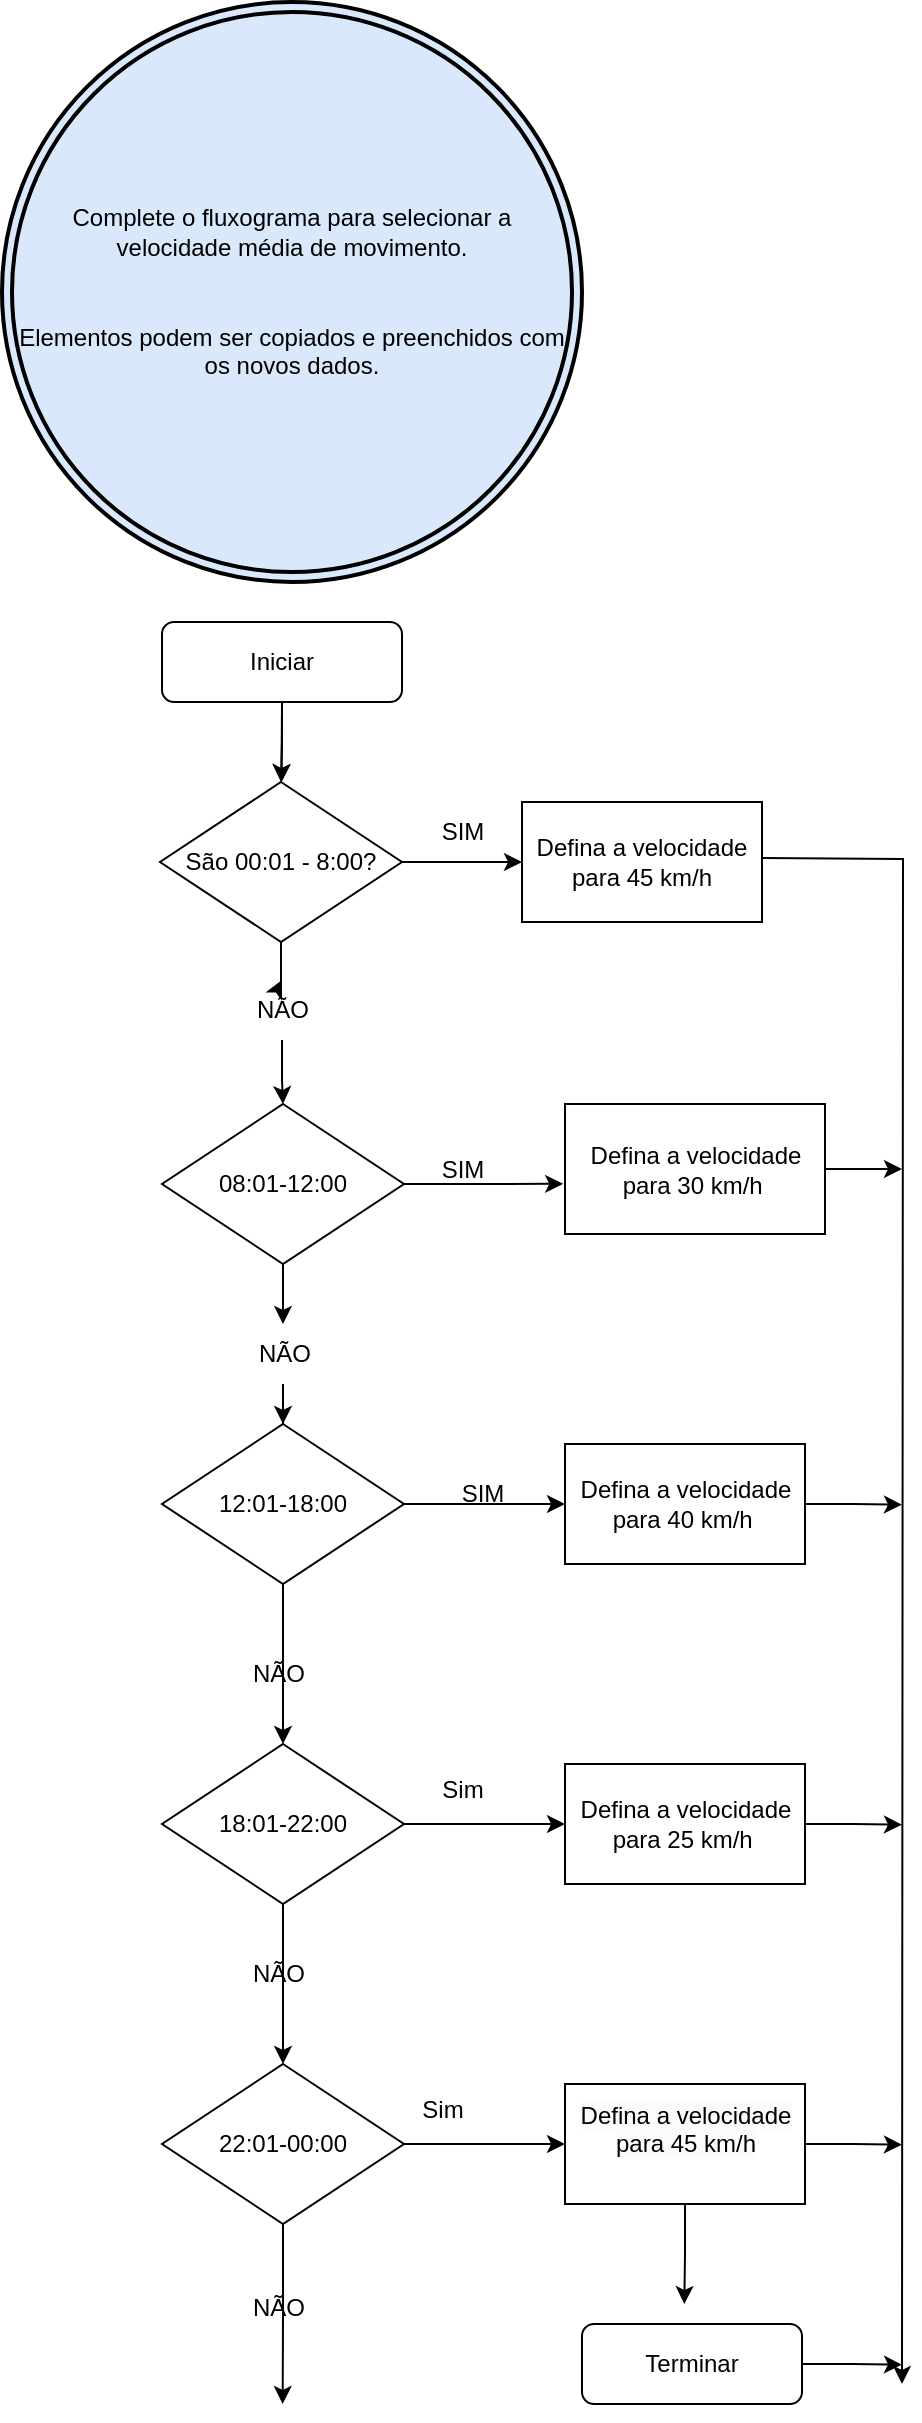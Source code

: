 <mxfile version="23.1.5" type="google">
  <diagram id="rRmtudpdEV8kB-wlNoaQ" name="Page-1">
    <mxGraphModel dx="1503" dy="658" grid="1" gridSize="10" guides="1" tooltips="1" connect="1" arrows="1" fold="1" page="1" pageScale="1" pageWidth="827" pageHeight="1169" math="0" shadow="0">
      <root>
        <mxCell id="0" />
        <mxCell id="1" parent="0" />
        <mxCell id="OLgAGGB-klX2j8NWGAoB-3" value="" style="edgeStyle=orthogonalEdgeStyle;rounded=0;orthogonalLoop=1;jettySize=auto;html=1;" parent="1" source="tulF2AGn9xkQMnw531Gr-1" target="OLgAGGB-klX2j8NWGAoB-1" edge="1">
          <mxGeometry relative="1" as="geometry" />
        </mxCell>
        <mxCell id="tulF2AGn9xkQMnw531Gr-1" value="&lt;span style=&quot;&quot; lang=&quot;EN-US&quot;&gt;&lt;font style=&quot;font-size: 12px;&quot;&gt;Iniciar&lt;/font&gt;&lt;/span&gt;" style="rounded=1;whiteSpace=wrap;html=1;" parent="1" vertex="1">
          <mxGeometry x="380" y="359" width="120" height="40" as="geometry" />
        </mxCell>
        <mxCell id="G5POx0429s6_4OjcIg4M-41" style="edgeStyle=orthogonalEdgeStyle;rounded=0;orthogonalLoop=1;jettySize=auto;html=1;exitX=1;exitY=0.5;exitDx=0;exitDy=0;" edge="1" parent="1" source="tulF2AGn9xkQMnw531Gr-2">
          <mxGeometry relative="1" as="geometry">
            <mxPoint x="750" y="1230.333" as="targetPoint" />
          </mxGeometry>
        </mxCell>
        <mxCell id="tulF2AGn9xkQMnw531Gr-2" value="&lt;span style=&quot;&quot; lang=&quot;EN-US&quot;&gt;&lt;font style=&quot;font-size: 12px;&quot;&gt;Terminar&lt;/font&gt;&lt;/span&gt;" style="rounded=1;whiteSpace=wrap;html=1;" parent="1" vertex="1">
          <mxGeometry x="590" y="1210" width="110" height="40" as="geometry" />
        </mxCell>
        <mxCell id="G5POx0429s6_4OjcIg4M-30" style="edgeStyle=orthogonalEdgeStyle;rounded=0;orthogonalLoop=1;jettySize=auto;html=1;exitX=1;exitY=0.5;exitDx=0;exitDy=0;" edge="1" parent="1" source="tulF2AGn9xkQMnw531Gr-12">
          <mxGeometry relative="1" as="geometry">
            <mxPoint x="750" y="632.833" as="targetPoint" />
          </mxGeometry>
        </mxCell>
        <mxCell id="tulF2AGn9xkQMnw531Gr-12" value="Defina a velocidade para 30 km/h&amp;nbsp;" style="rounded=0;whiteSpace=wrap;html=1;" parent="1" vertex="1">
          <mxGeometry x="581.5" y="600" width="130" height="65" as="geometry" />
        </mxCell>
        <mxCell id="tGcxBd1fGb3jL6-7lItP-3" value="Complete o fluxograma para selecionar a velocidade média de movimento.&lt;br&gt;&lt;p style=&quot;font-style: normal ; font-weight: normal ; letter-spacing: normal ; text-align: center ; text-indent: 0px ; text-transform: none ; word-spacing: 0px ; text-decoration: none ; margin: 0px ; font-stretch: normal ; line-height: normal ; font-size: 13px&quot;&gt;&lt;span style=&quot;background-color: initial;&quot;&gt;&amp;nbsp;&lt;/span&gt;&lt;br&gt;&lt;/p&gt;&lt;font style=&quot;&quot;&gt;&lt;span style=&quot;font-size: 13px; font-style: normal; font-weight: normal; letter-spacing: normal; text-align: center; text-indent: 0px; text-transform: none; word-spacing: 0px; text-decoration: none; display: inline; float: none;&quot;&gt;&amp;nbsp;&lt;/span&gt;&lt;br style=&quot;font-style: normal ; font-weight: normal ; letter-spacing: normal ; text-align: center ; text-indent: 0px ; text-transform: none ; word-spacing: 0px ; text-decoration: none&quot;&gt;&lt;span style=&quot;text-align: center; text-indent: 0px; display: inline; float: none;&quot;&gt;&lt;span style=&quot;&quot; class=&quot;Apple-converted-space&quot;&gt;&lt;font style=&quot;&quot;&gt;Elementos podem ser copiados e preenchidos com os novos dados.&lt;br&gt;&lt;/font&gt;&lt;/span&gt;&lt;/span&gt;&lt;/font&gt;" style="ellipse;shape=doubleEllipse;whiteSpace=wrap;html=1;strokeWidth=2;fillColor=#dae8fc;" parent="1" vertex="1">
          <mxGeometry x="300" y="49" width="290" height="290" as="geometry" />
        </mxCell>
        <mxCell id="OLgAGGB-klX2j8NWGAoB-5" value="" style="edgeStyle=orthogonalEdgeStyle;rounded=0;orthogonalLoop=1;jettySize=auto;html=1;" parent="1" source="G5POx0429s6_4OjcIg4M-3" target="OLgAGGB-klX2j8NWGAoB-4" edge="1">
          <mxGeometry relative="1" as="geometry" />
        </mxCell>
        <mxCell id="OLgAGGB-klX2j8NWGAoB-7" value="" style="edgeStyle=orthogonalEdgeStyle;rounded=0;orthogonalLoop=1;jettySize=auto;html=1;" parent="1" source="OLgAGGB-klX2j8NWGAoB-1" target="OLgAGGB-klX2j8NWGAoB-6" edge="1">
          <mxGeometry relative="1" as="geometry" />
        </mxCell>
        <mxCell id="OLgAGGB-klX2j8NWGAoB-1" value="&lt;span style=&quot;&quot; lang=&quot;EN-US&quot;&gt;&lt;font style=&quot;font-size: 12px;&quot;&gt;São 00:01 - 8:00?&lt;/font&gt;&lt;/span&gt;" style="rhombus;whiteSpace=wrap;html=1;" parent="1" vertex="1">
          <mxGeometry x="379" y="439" width="121" height="80" as="geometry" />
        </mxCell>
        <mxCell id="OLgAGGB-klX2j8NWGAoB-2" value="" style="endArrow=classic;html=1;rounded=0;" parent="1" target="OLgAGGB-klX2j8NWGAoB-1" edge="1">
          <mxGeometry width="50" height="50" relative="1" as="geometry">
            <mxPoint x="440" y="399" as="sourcePoint" />
            <mxPoint x="440" y="439" as="targetPoint" />
          </mxGeometry>
        </mxCell>
        <mxCell id="G5POx0429s6_4OjcIg4M-7" value="" style="edgeStyle=orthogonalEdgeStyle;rounded=0;orthogonalLoop=1;jettySize=auto;html=1;" edge="1" parent="1" source="G5POx0429s6_4OjcIg4M-9" target="G5POx0429s6_4OjcIg4M-6">
          <mxGeometry relative="1" as="geometry" />
        </mxCell>
        <mxCell id="OLgAGGB-klX2j8NWGAoB-4" value="08:01-12:00" style="rhombus;whiteSpace=wrap;html=1;" parent="1" vertex="1">
          <mxGeometry x="380" y="600" width="121" height="80" as="geometry" />
        </mxCell>
        <mxCell id="G5POx0429s6_4OjcIg4M-28" style="edgeStyle=orthogonalEdgeStyle;rounded=0;orthogonalLoop=1;jettySize=auto;html=1;exitX=1;exitY=0.5;exitDx=0;exitDy=0;" edge="1" parent="1">
          <mxGeometry relative="1" as="geometry">
            <mxPoint x="750" y="1240" as="targetPoint" />
            <mxPoint x="680" y="477" as="sourcePoint" />
          </mxGeometry>
        </mxCell>
        <mxCell id="OLgAGGB-klX2j8NWGAoB-6" value="Defina a velocidade para 45 km/h" style="whiteSpace=wrap;html=1;" parent="1" vertex="1">
          <mxGeometry x="560" y="449" width="120" height="60" as="geometry" />
        </mxCell>
        <mxCell id="G5POx0429s6_4OjcIg4M-4" value="SIM" style="text;html=1;align=center;verticalAlign=middle;resizable=0;points=[];autosize=1;strokeColor=none;fillColor=none;" vertex="1" parent="1">
          <mxGeometry x="510" y="449" width="40" height="30" as="geometry" />
        </mxCell>
        <mxCell id="G5POx0429s6_4OjcIg4M-5" style="edgeStyle=orthogonalEdgeStyle;rounded=0;orthogonalLoop=1;jettySize=auto;html=1;exitX=1;exitY=0.5;exitDx=0;exitDy=0;entryX=-0.007;entryY=0.614;entryDx=0;entryDy=0;entryPerimeter=0;" edge="1" parent="1" source="OLgAGGB-klX2j8NWGAoB-4" target="tulF2AGn9xkQMnw531Gr-12">
          <mxGeometry relative="1" as="geometry" />
        </mxCell>
        <mxCell id="G5POx0429s6_4OjcIg4M-11" value="" style="edgeStyle=orthogonalEdgeStyle;rounded=0;orthogonalLoop=1;jettySize=auto;html=1;" edge="1" parent="1" source="G5POx0429s6_4OjcIg4M-6" target="G5POx0429s6_4OjcIg4M-10">
          <mxGeometry relative="1" as="geometry" />
        </mxCell>
        <mxCell id="G5POx0429s6_4OjcIg4M-13" value="" style="edgeStyle=orthogonalEdgeStyle;rounded=0;orthogonalLoop=1;jettySize=auto;html=1;" edge="1" parent="1" source="G5POx0429s6_4OjcIg4M-6" target="G5POx0429s6_4OjcIg4M-12">
          <mxGeometry relative="1" as="geometry" />
        </mxCell>
        <mxCell id="G5POx0429s6_4OjcIg4M-6" value="12:01-18:00" style="rhombus;whiteSpace=wrap;html=1;" vertex="1" parent="1">
          <mxGeometry x="380" y="760" width="121" height="80" as="geometry" />
        </mxCell>
        <mxCell id="G5POx0429s6_4OjcIg4M-8" value="SIM" style="text;html=1;align=center;verticalAlign=middle;resizable=0;points=[];autosize=1;strokeColor=none;fillColor=none;" vertex="1" parent="1">
          <mxGeometry x="510" y="618" width="40" height="30" as="geometry" />
        </mxCell>
        <mxCell id="G5POx0429s6_4OjcIg4M-31" style="edgeStyle=orthogonalEdgeStyle;rounded=0;orthogonalLoop=1;jettySize=auto;html=1;exitX=1;exitY=0.5;exitDx=0;exitDy=0;" edge="1" parent="1" source="G5POx0429s6_4OjcIg4M-10">
          <mxGeometry relative="1" as="geometry">
            <mxPoint x="750" y="800.333" as="targetPoint" />
          </mxGeometry>
        </mxCell>
        <mxCell id="G5POx0429s6_4OjcIg4M-10" value="Defina a velocidade para 40 km/h&amp;nbsp;" style="whiteSpace=wrap;html=1;" vertex="1" parent="1">
          <mxGeometry x="581.5" y="770" width="120" height="60" as="geometry" />
        </mxCell>
        <mxCell id="G5POx0429s6_4OjcIg4M-17" value="" style="edgeStyle=orthogonalEdgeStyle;rounded=0;orthogonalLoop=1;jettySize=auto;html=1;" edge="1" parent="1" source="G5POx0429s6_4OjcIg4M-12" target="G5POx0429s6_4OjcIg4M-16">
          <mxGeometry relative="1" as="geometry" />
        </mxCell>
        <mxCell id="G5POx0429s6_4OjcIg4M-20" value="" style="edgeStyle=orthogonalEdgeStyle;rounded=0;orthogonalLoop=1;jettySize=auto;html=1;" edge="1" parent="1" source="G5POx0429s6_4OjcIg4M-12" target="G5POx0429s6_4OjcIg4M-19">
          <mxGeometry relative="1" as="geometry" />
        </mxCell>
        <mxCell id="G5POx0429s6_4OjcIg4M-12" value="18:01-22:00" style="rhombus;whiteSpace=wrap;html=1;" vertex="1" parent="1">
          <mxGeometry x="380" y="920" width="121" height="80" as="geometry" />
        </mxCell>
        <mxCell id="G5POx0429s6_4OjcIg4M-14" value="SIM" style="text;html=1;align=center;verticalAlign=middle;resizable=0;points=[];autosize=1;strokeColor=none;fillColor=none;" vertex="1" parent="1">
          <mxGeometry x="520" y="780" width="40" height="30" as="geometry" />
        </mxCell>
        <mxCell id="G5POx0429s6_4OjcIg4M-15" value="NÃO" style="text;html=1;align=center;verticalAlign=middle;resizable=0;points=[];autosize=1;strokeColor=none;fillColor=none;" vertex="1" parent="1">
          <mxGeometry x="413" y="870" width="50" height="30" as="geometry" />
        </mxCell>
        <mxCell id="G5POx0429s6_4OjcIg4M-32" style="edgeStyle=orthogonalEdgeStyle;rounded=0;orthogonalLoop=1;jettySize=auto;html=1;exitX=1;exitY=0.5;exitDx=0;exitDy=0;" edge="1" parent="1" source="G5POx0429s6_4OjcIg4M-16">
          <mxGeometry relative="1" as="geometry">
            <mxPoint x="750" y="960.333" as="targetPoint" />
          </mxGeometry>
        </mxCell>
        <mxCell id="G5POx0429s6_4OjcIg4M-16" value="Defina a velocidade para 25 km/h&amp;nbsp;" style="whiteSpace=wrap;html=1;" vertex="1" parent="1">
          <mxGeometry x="581.5" y="930" width="120" height="60" as="geometry" />
        </mxCell>
        <mxCell id="G5POx0429s6_4OjcIg4M-18" value="Sim" style="text;html=1;align=center;verticalAlign=middle;resizable=0;points=[];autosize=1;strokeColor=none;fillColor=none;" vertex="1" parent="1">
          <mxGeometry x="510" y="928" width="40" height="30" as="geometry" />
        </mxCell>
        <mxCell id="G5POx0429s6_4OjcIg4M-23" value="" style="edgeStyle=orthogonalEdgeStyle;rounded=0;orthogonalLoop=1;jettySize=auto;html=1;" edge="1" parent="1" source="G5POx0429s6_4OjcIg4M-19" target="G5POx0429s6_4OjcIg4M-22">
          <mxGeometry relative="1" as="geometry" />
        </mxCell>
        <mxCell id="G5POx0429s6_4OjcIg4M-44" style="edgeStyle=orthogonalEdgeStyle;rounded=0;orthogonalLoop=1;jettySize=auto;html=1;exitX=0.5;exitY=1;exitDx=0;exitDy=0;" edge="1" parent="1" source="G5POx0429s6_4OjcIg4M-19">
          <mxGeometry relative="1" as="geometry">
            <mxPoint x="440.333" y="1250" as="targetPoint" />
          </mxGeometry>
        </mxCell>
        <mxCell id="G5POx0429s6_4OjcIg4M-19" value="22:01-00:00" style="rhombus;whiteSpace=wrap;html=1;" vertex="1" parent="1">
          <mxGeometry x="380" y="1080" width="121" height="80" as="geometry" />
        </mxCell>
        <mxCell id="G5POx0429s6_4OjcIg4M-21" value="NÃO" style="text;html=1;align=center;verticalAlign=middle;resizable=0;points=[];autosize=1;strokeColor=none;fillColor=none;" vertex="1" parent="1">
          <mxGeometry x="413" y="1020" width="50" height="30" as="geometry" />
        </mxCell>
        <mxCell id="G5POx0429s6_4OjcIg4M-43" style="edgeStyle=orthogonalEdgeStyle;rounded=0;orthogonalLoop=1;jettySize=auto;html=1;exitX=0.5;exitY=1;exitDx=0;exitDy=0;" edge="1" parent="1" source="G5POx0429s6_4OjcIg4M-22">
          <mxGeometry relative="1" as="geometry">
            <mxPoint x="641.167" y="1200" as="targetPoint" />
          </mxGeometry>
        </mxCell>
        <mxCell id="G5POx0429s6_4OjcIg4M-45" style="edgeStyle=orthogonalEdgeStyle;rounded=0;orthogonalLoop=1;jettySize=auto;html=1;exitX=1;exitY=0.5;exitDx=0;exitDy=0;" edge="1" parent="1" source="G5POx0429s6_4OjcIg4M-22">
          <mxGeometry relative="1" as="geometry">
            <mxPoint x="750" y="1120.333" as="targetPoint" />
          </mxGeometry>
        </mxCell>
        <mxCell id="G5POx0429s6_4OjcIg4M-22" value="&#xa;&lt;span style=&quot;color: rgb(0, 0, 0); font-family: Helvetica; font-size: 12px; font-style: normal; font-variant-ligatures: normal; font-variant-caps: normal; font-weight: 400; letter-spacing: normal; orphans: 2; text-align: center; text-indent: 0px; text-transform: none; widows: 2; word-spacing: 0px; -webkit-text-stroke-width: 0px; background-color: rgb(251, 251, 251); text-decoration-thickness: initial; text-decoration-style: initial; text-decoration-color: initial; float: none; display: inline !important;&quot;&gt;Defina a velocidade para 45 km/h&lt;/span&gt;&#xa;&#xa;" style="whiteSpace=wrap;html=1;" vertex="1" parent="1">
          <mxGeometry x="581.5" y="1090" width="120" height="60" as="geometry" />
        </mxCell>
        <mxCell id="G5POx0429s6_4OjcIg4M-24" value="Sim" style="text;html=1;align=center;verticalAlign=middle;resizable=0;points=[];autosize=1;strokeColor=none;fillColor=none;" vertex="1" parent="1">
          <mxGeometry x="500" y="1088" width="40" height="30" as="geometry" />
        </mxCell>
        <mxCell id="G5POx0429s6_4OjcIg4M-33" value="" style="edgeStyle=orthogonalEdgeStyle;rounded=0;orthogonalLoop=1;jettySize=auto;html=1;" edge="1" parent="1" source="OLgAGGB-klX2j8NWGAoB-1" target="G5POx0429s6_4OjcIg4M-3">
          <mxGeometry relative="1" as="geometry">
            <mxPoint x="440" y="519" as="sourcePoint" />
            <mxPoint x="441" y="600" as="targetPoint" />
          </mxGeometry>
        </mxCell>
        <mxCell id="G5POx0429s6_4OjcIg4M-3" value="NÃO" style="text;html=1;align=center;verticalAlign=middle;resizable=0;points=[];autosize=1;strokeColor=none;fillColor=none;" vertex="1" parent="1">
          <mxGeometry x="415" y="538" width="50" height="30" as="geometry" />
        </mxCell>
        <mxCell id="G5POx0429s6_4OjcIg4M-34" value="" style="edgeStyle=orthogonalEdgeStyle;rounded=0;orthogonalLoop=1;jettySize=auto;html=1;" edge="1" parent="1" source="OLgAGGB-klX2j8NWGAoB-4" target="G5POx0429s6_4OjcIg4M-9">
          <mxGeometry relative="1" as="geometry">
            <mxPoint x="441" y="680" as="sourcePoint" />
            <mxPoint x="441" y="760" as="targetPoint" />
          </mxGeometry>
        </mxCell>
        <mxCell id="G5POx0429s6_4OjcIg4M-9" value="NÃO" style="text;html=1;align=center;verticalAlign=middle;resizable=0;points=[];autosize=1;strokeColor=none;fillColor=none;" vertex="1" parent="1">
          <mxGeometry x="415.5" y="710" width="50" height="30" as="geometry" />
        </mxCell>
        <mxCell id="G5POx0429s6_4OjcIg4M-39" value="NÃO" style="text;html=1;align=center;verticalAlign=middle;resizable=0;points=[];autosize=1;strokeColor=none;fillColor=none;" vertex="1" parent="1">
          <mxGeometry x="413" y="1187" width="50" height="30" as="geometry" />
        </mxCell>
      </root>
    </mxGraphModel>
  </diagram>
</mxfile>
